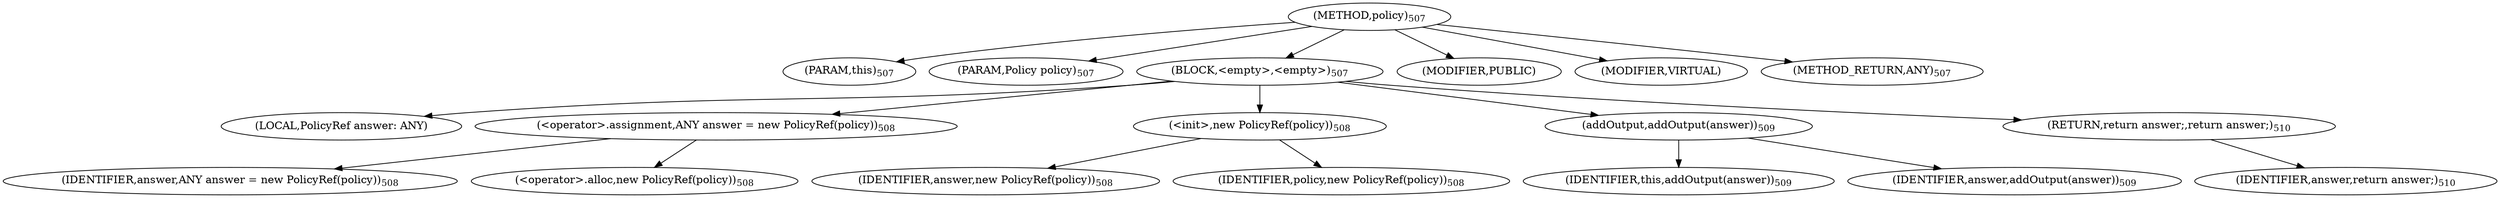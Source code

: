 digraph "policy" {  
"1056" [label = <(METHOD,policy)<SUB>507</SUB>> ]
"130" [label = <(PARAM,this)<SUB>507</SUB>> ]
"1057" [label = <(PARAM,Policy policy)<SUB>507</SUB>> ]
"1058" [label = <(BLOCK,&lt;empty&gt;,&lt;empty&gt;)<SUB>507</SUB>> ]
"128" [label = <(LOCAL,PolicyRef answer: ANY)> ]
"1059" [label = <(&lt;operator&gt;.assignment,ANY answer = new PolicyRef(policy))<SUB>508</SUB>> ]
"1060" [label = <(IDENTIFIER,answer,ANY answer = new PolicyRef(policy))<SUB>508</SUB>> ]
"1061" [label = <(&lt;operator&gt;.alloc,new PolicyRef(policy))<SUB>508</SUB>> ]
"1062" [label = <(&lt;init&gt;,new PolicyRef(policy))<SUB>508</SUB>> ]
"127" [label = <(IDENTIFIER,answer,new PolicyRef(policy))<SUB>508</SUB>> ]
"1063" [label = <(IDENTIFIER,policy,new PolicyRef(policy))<SUB>508</SUB>> ]
"1064" [label = <(addOutput,addOutput(answer))<SUB>509</SUB>> ]
"129" [label = <(IDENTIFIER,this,addOutput(answer))<SUB>509</SUB>> ]
"1065" [label = <(IDENTIFIER,answer,addOutput(answer))<SUB>509</SUB>> ]
"1066" [label = <(RETURN,return answer;,return answer;)<SUB>510</SUB>> ]
"1067" [label = <(IDENTIFIER,answer,return answer;)<SUB>510</SUB>> ]
"1068" [label = <(MODIFIER,PUBLIC)> ]
"1069" [label = <(MODIFIER,VIRTUAL)> ]
"1070" [label = <(METHOD_RETURN,ANY)<SUB>507</SUB>> ]
  "1056" -> "130" 
  "1056" -> "1057" 
  "1056" -> "1058" 
  "1056" -> "1068" 
  "1056" -> "1069" 
  "1056" -> "1070" 
  "1058" -> "128" 
  "1058" -> "1059" 
  "1058" -> "1062" 
  "1058" -> "1064" 
  "1058" -> "1066" 
  "1059" -> "1060" 
  "1059" -> "1061" 
  "1062" -> "127" 
  "1062" -> "1063" 
  "1064" -> "129" 
  "1064" -> "1065" 
  "1066" -> "1067" 
}
